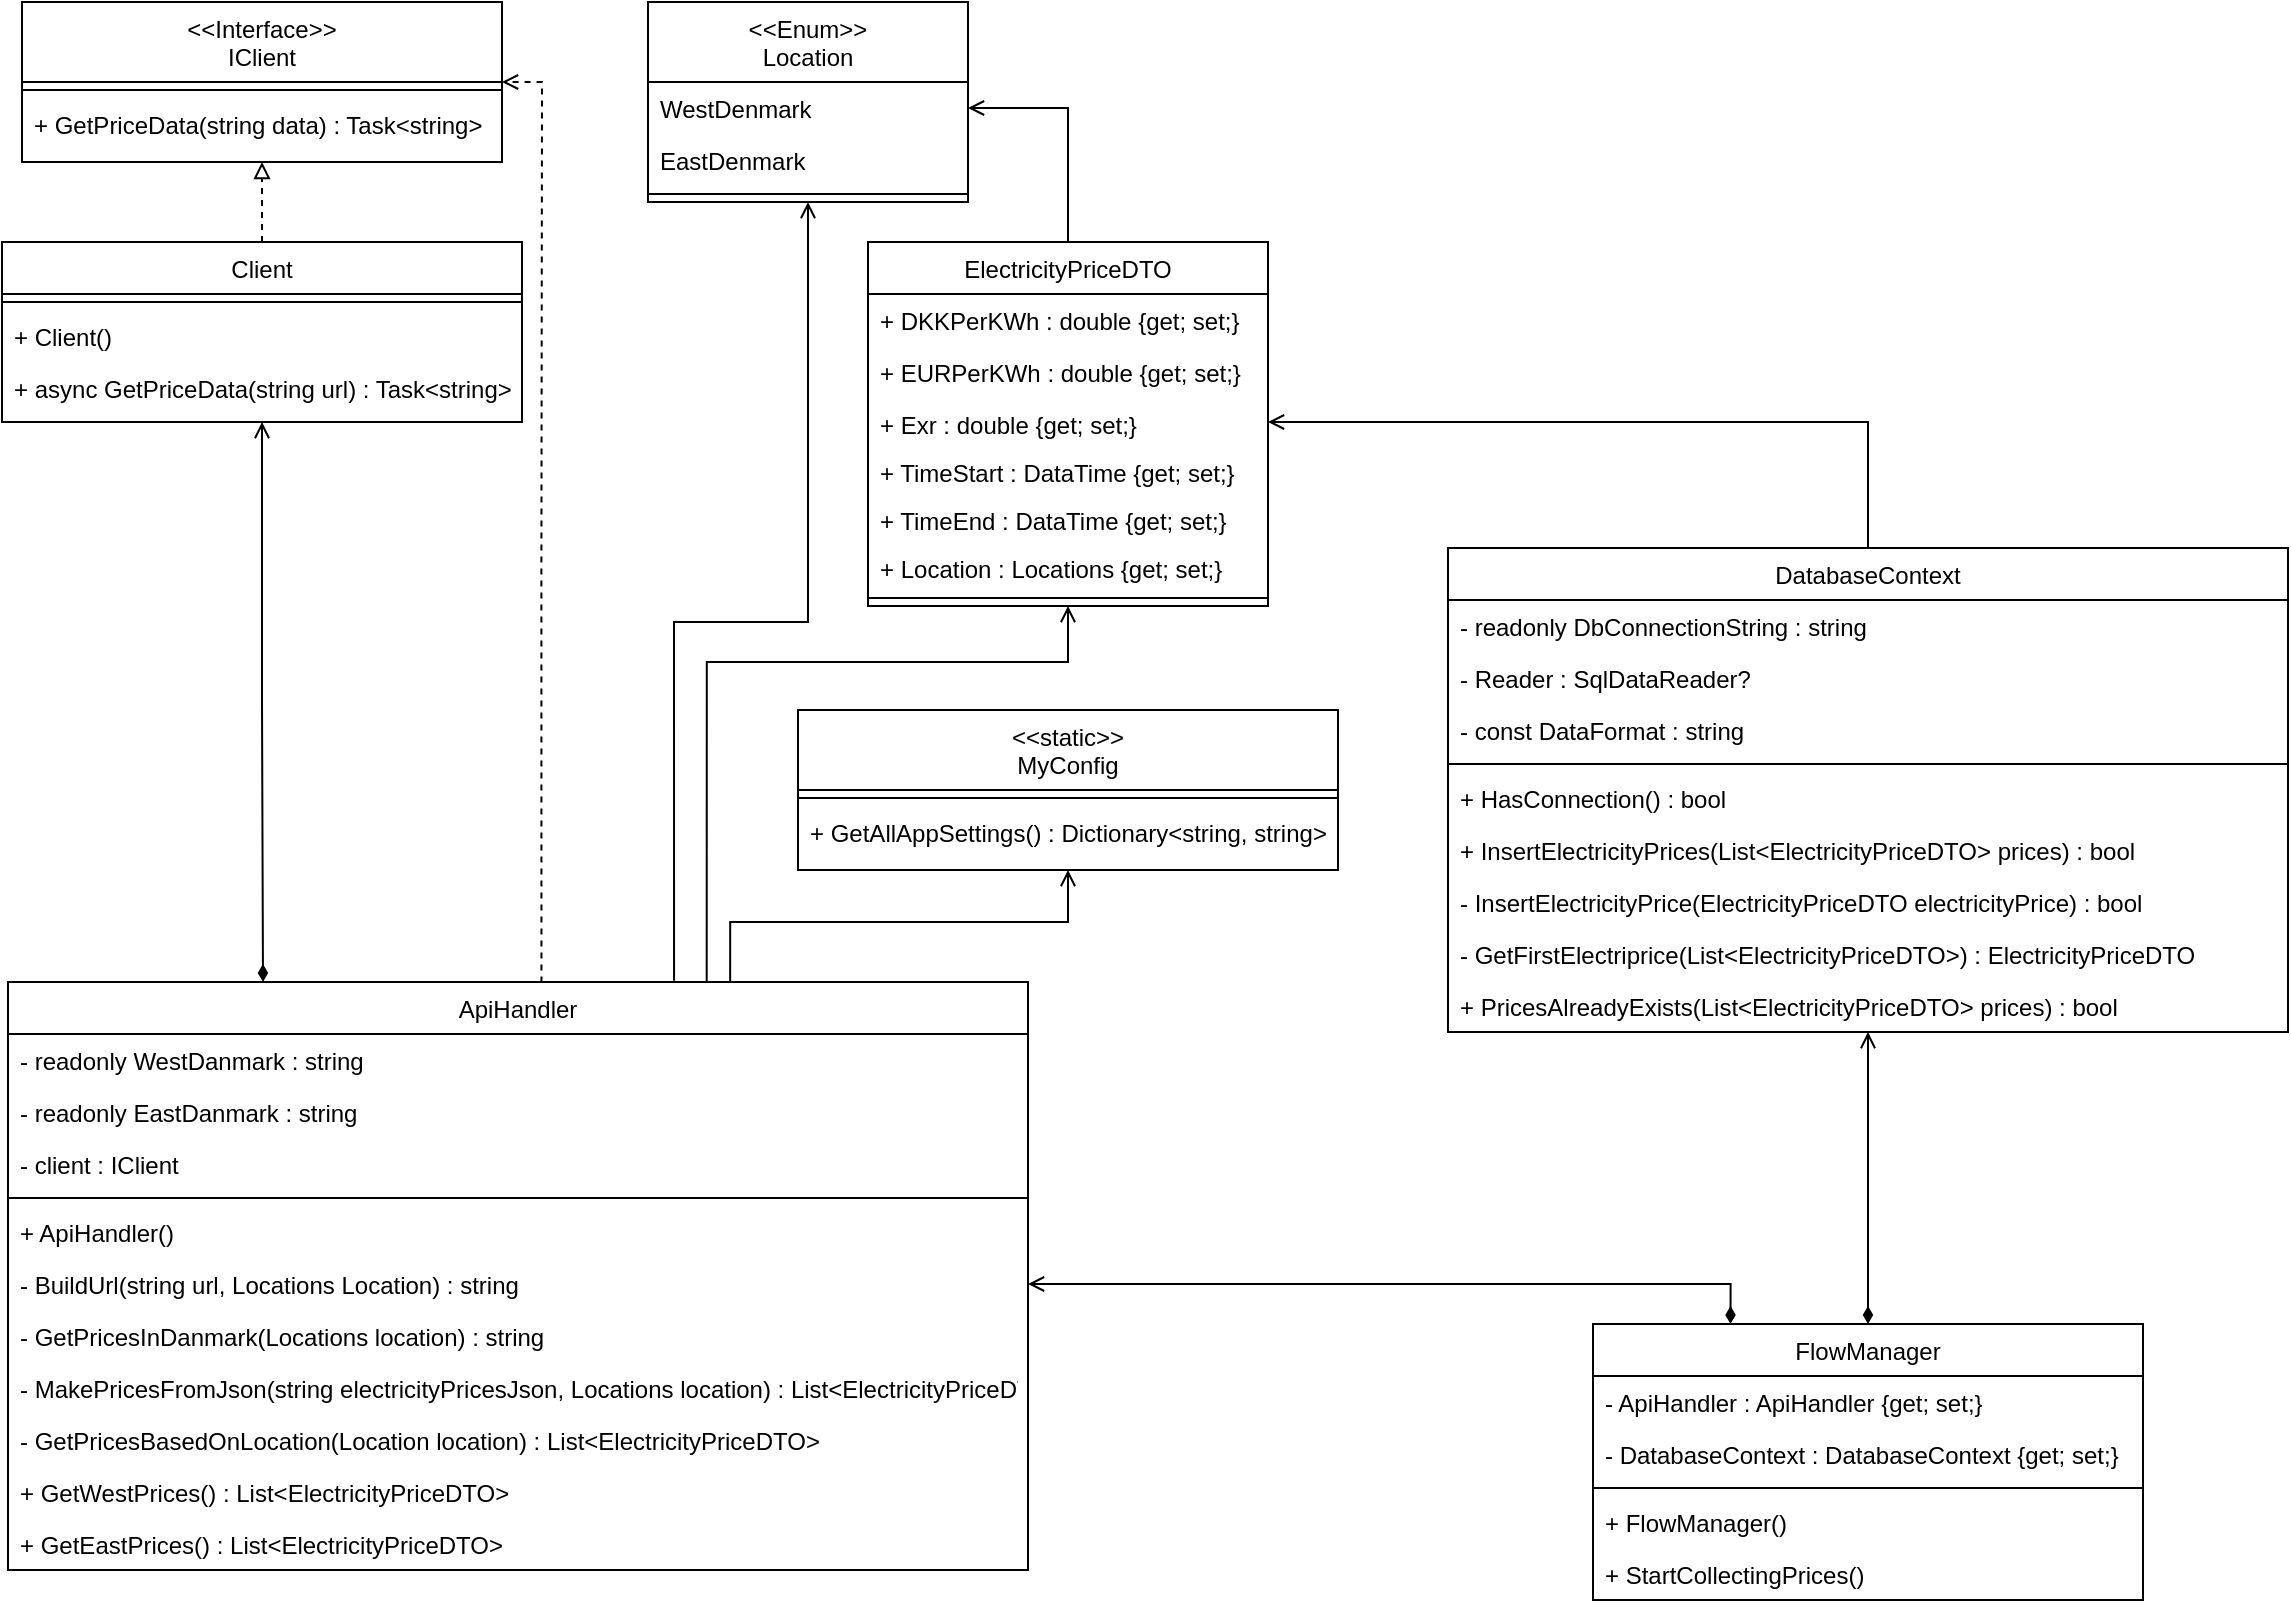 <mxfile version="20.8.10" type="device"><diagram id="C5RBs43oDa-KdzZeNtuy" name="Page-1"><mxGraphModel dx="1418" dy="828" grid="1" gridSize="10" guides="1" tooltips="1" connect="1" arrows="1" fold="1" page="1" pageScale="1" pageWidth="1169" pageHeight="827" math="0" shadow="0"><root><mxCell id="WIyWlLk6GJQsqaUBKTNV-0"/><mxCell id="WIyWlLk6GJQsqaUBKTNV-1" parent="WIyWlLk6GJQsqaUBKTNV-0"/><mxCell id="ansp9NcCsBaeK1q0Mwyg-72" style="edgeStyle=orthogonalEdgeStyle;rounded=0;orthogonalLoop=1;jettySize=auto;html=1;exitX=0.523;exitY=0.001;exitDx=0;exitDy=0;entryX=1;entryY=0.5;entryDx=0;entryDy=0;dashed=1;endArrow=open;endFill=0;endSize=6;exitPerimeter=0;" parent="WIyWlLk6GJQsqaUBKTNV-1" source="zkfFHV4jXpPFQw0GAbJ--0" target="ansp9NcCsBaeK1q0Mwyg-30" edge="1"><mxGeometry relative="1" as="geometry"/></mxCell><mxCell id="ansp9NcCsBaeK1q0Mwyg-76" style="edgeStyle=orthogonalEdgeStyle;rounded=0;orthogonalLoop=1;jettySize=auto;html=1;entryX=0.5;entryY=1;entryDx=0;entryDy=0;startArrow=none;startFill=0;endArrow=open;endFill=0;endSize=6;exitX=0.685;exitY=-0.001;exitDx=0;exitDy=0;exitPerimeter=0;" parent="WIyWlLk6GJQsqaUBKTNV-1" source="zkfFHV4jXpPFQw0GAbJ--0" target="ansp9NcCsBaeK1q0Mwyg-0" edge="1"><mxGeometry relative="1" as="geometry"><Array as="points"><mxPoint x="359" y="350"/><mxPoint x="540" y="350"/></Array></mxGeometry></mxCell><mxCell id="ansp9NcCsBaeK1q0Mwyg-78" style="edgeStyle=orthogonalEdgeStyle;rounded=0;orthogonalLoop=1;jettySize=auto;html=1;entryX=0.5;entryY=1;entryDx=0;entryDy=0;startArrow=none;startFill=0;endArrow=open;endFill=0;endSize=6;exitX=0.653;exitY=-0.002;exitDx=0;exitDy=0;exitPerimeter=0;" parent="WIyWlLk6GJQsqaUBKTNV-1" source="zkfFHV4jXpPFQw0GAbJ--0" target="ansp9NcCsBaeK1q0Mwyg-36" edge="1"><mxGeometry relative="1" as="geometry"><mxPoint x="350" y="1110" as="sourcePoint"/><Array as="points"><mxPoint x="343" y="330"/><mxPoint x="410" y="330"/></Array></mxGeometry></mxCell><mxCell id="zkfFHV4jXpPFQw0GAbJ--0" value="ApiHandler" style="swimlane;fontStyle=0;align=center;verticalAlign=top;childLayout=stackLayout;horizontal=1;startSize=26;horizontalStack=0;resizeParent=1;resizeLast=0;collapsible=1;marginBottom=0;rounded=0;shadow=0;strokeWidth=1;" parent="WIyWlLk6GJQsqaUBKTNV-1" vertex="1"><mxGeometry x="10" y="510" width="510" height="294" as="geometry"><mxRectangle x="230" y="140" width="160" height="26" as="alternateBounds"/></mxGeometry></mxCell><mxCell id="zkfFHV4jXpPFQw0GAbJ--1" value="- readonly WestDanmark : string" style="text;align=left;verticalAlign=top;spacingLeft=4;spacingRight=4;overflow=hidden;rotatable=0;points=[[0,0.5],[1,0.5]];portConstraint=eastwest;" parent="zkfFHV4jXpPFQw0GAbJ--0" vertex="1"><mxGeometry y="26" width="510" height="26" as="geometry"/></mxCell><mxCell id="zkfFHV4jXpPFQw0GAbJ--2" value="- readonly EastDanmark : string" style="text;align=left;verticalAlign=top;spacingLeft=4;spacingRight=4;overflow=hidden;rotatable=0;points=[[0,0.5],[1,0.5]];portConstraint=eastwest;rounded=0;shadow=0;html=0;" parent="zkfFHV4jXpPFQw0GAbJ--0" vertex="1"><mxGeometry y="52" width="510" height="26" as="geometry"/></mxCell><mxCell id="zkfFHV4jXpPFQw0GAbJ--3" value="- client : IClient" style="text;align=left;verticalAlign=top;spacingLeft=4;spacingRight=4;overflow=hidden;rotatable=0;points=[[0,0.5],[1,0.5]];portConstraint=eastwest;rounded=0;shadow=0;html=0;" parent="zkfFHV4jXpPFQw0GAbJ--0" vertex="1"><mxGeometry y="78" width="510" height="26" as="geometry"/></mxCell><mxCell id="zkfFHV4jXpPFQw0GAbJ--4" value="" style="line;html=1;strokeWidth=1;align=left;verticalAlign=middle;spacingTop=-1;spacingLeft=3;spacingRight=3;rotatable=0;labelPosition=right;points=[];portConstraint=eastwest;" parent="zkfFHV4jXpPFQw0GAbJ--0" vertex="1"><mxGeometry y="104" width="510" height="8" as="geometry"/></mxCell><mxCell id="zkfFHV4jXpPFQw0GAbJ--5" value="+ ApiHandler()" style="text;align=left;verticalAlign=top;spacingLeft=4;spacingRight=4;overflow=hidden;rotatable=0;points=[[0,0.5],[1,0.5]];portConstraint=eastwest;" parent="zkfFHV4jXpPFQw0GAbJ--0" vertex="1"><mxGeometry y="112" width="510" height="26" as="geometry"/></mxCell><mxCell id="ansp9NcCsBaeK1q0Mwyg-54" value="- BuildUrl(string url, Locations Location) : string" style="text;align=left;verticalAlign=top;spacingLeft=4;spacingRight=4;overflow=hidden;rotatable=0;points=[[0,0.5],[1,0.5]];portConstraint=eastwest;" parent="zkfFHV4jXpPFQw0GAbJ--0" vertex="1"><mxGeometry y="138" width="510" height="26" as="geometry"/></mxCell><mxCell id="ansp9NcCsBaeK1q0Mwyg-56" value="- GetPricesInDanmark(Locations location) : string" style="text;align=left;verticalAlign=top;spacingLeft=4;spacingRight=4;overflow=hidden;rotatable=0;points=[[0,0.5],[1,0.5]];portConstraint=eastwest;" parent="zkfFHV4jXpPFQw0GAbJ--0" vertex="1"><mxGeometry y="164" width="510" height="26" as="geometry"/></mxCell><mxCell id="ansp9NcCsBaeK1q0Mwyg-57" value="- MakePricesFromJson(string electricityPricesJson, Locations location) : List&lt;ElectricityPriceDTO&gt;" style="text;align=left;verticalAlign=top;spacingLeft=4;spacingRight=4;overflow=hidden;rotatable=0;points=[[0,0.5],[1,0.5]];portConstraint=eastwest;" parent="zkfFHV4jXpPFQw0GAbJ--0" vertex="1"><mxGeometry y="190" width="510" height="26" as="geometry"/></mxCell><mxCell id="ansp9NcCsBaeK1q0Mwyg-58" value="- GetPricesBasedOnLocation(Location location) : List&lt;ElectricityPriceDTO&gt;" style="text;align=left;verticalAlign=top;spacingLeft=4;spacingRight=4;overflow=hidden;rotatable=0;points=[[0,0.5],[1,0.5]];portConstraint=eastwest;" parent="zkfFHV4jXpPFQw0GAbJ--0" vertex="1"><mxGeometry y="216" width="510" height="26" as="geometry"/></mxCell><mxCell id="ansp9NcCsBaeK1q0Mwyg-59" value="+ GetWestPrices() : List&lt;ElectricityPriceDTO&gt;" style="text;align=left;verticalAlign=top;spacingLeft=4;spacingRight=4;overflow=hidden;rotatable=0;points=[[0,0.5],[1,0.5]];portConstraint=eastwest;" parent="zkfFHV4jXpPFQw0GAbJ--0" vertex="1"><mxGeometry y="242" width="510" height="26" as="geometry"/></mxCell><mxCell id="ansp9NcCsBaeK1q0Mwyg-60" value="+ GetEastPrices() : List&lt;ElectricityPriceDTO&gt;" style="text;align=left;verticalAlign=top;spacingLeft=4;spacingRight=4;overflow=hidden;rotatable=0;points=[[0,0.5],[1,0.5]];portConstraint=eastwest;" parent="zkfFHV4jXpPFQw0GAbJ--0" vertex="1"><mxGeometry y="268" width="510" height="26" as="geometry"/></mxCell><mxCell id="ansp9NcCsBaeK1q0Mwyg-79" style="edgeStyle=orthogonalEdgeStyle;rounded=0;orthogonalLoop=1;jettySize=auto;html=1;entryX=1;entryY=0.5;entryDx=0;entryDy=0;startArrow=none;startFill=0;endArrow=open;endFill=0;endSize=6;" parent="WIyWlLk6GJQsqaUBKTNV-1" source="ansp9NcCsBaeK1q0Mwyg-0" target="ansp9NcCsBaeK1q0Mwyg-37" edge="1"><mxGeometry relative="1" as="geometry"/></mxCell><mxCell id="ansp9NcCsBaeK1q0Mwyg-0" value="ElectricityPriceDTO" style="swimlane;fontStyle=0;align=center;verticalAlign=top;childLayout=stackLayout;horizontal=1;startSize=26;horizontalStack=0;resizeParent=1;resizeLast=0;collapsible=1;marginBottom=0;rounded=0;shadow=0;strokeWidth=1;" parent="WIyWlLk6GJQsqaUBKTNV-1" vertex="1"><mxGeometry x="440" y="140" width="200" height="182" as="geometry"><mxRectangle x="230" y="140" width="160" height="26" as="alternateBounds"/></mxGeometry></mxCell><mxCell id="ansp9NcCsBaeK1q0Mwyg-1" value="+ DKKPerKWh : double {get; set;}" style="text;align=left;verticalAlign=top;spacingLeft=4;spacingRight=4;overflow=hidden;rotatable=0;points=[[0,0.5],[1,0.5]];portConstraint=eastwest;" parent="ansp9NcCsBaeK1q0Mwyg-0" vertex="1"><mxGeometry y="26" width="200" height="26" as="geometry"/></mxCell><mxCell id="ansp9NcCsBaeK1q0Mwyg-2" value="+ EURPerKWh : double {get; set;}" style="text;align=left;verticalAlign=top;spacingLeft=4;spacingRight=4;overflow=hidden;rotatable=0;points=[[0,0.5],[1,0.5]];portConstraint=eastwest;rounded=0;shadow=0;html=0;" parent="ansp9NcCsBaeK1q0Mwyg-0" vertex="1"><mxGeometry y="52" width="200" height="26" as="geometry"/></mxCell><mxCell id="ansp9NcCsBaeK1q0Mwyg-3" value="+ Exr : double {get; set;}" style="text;align=left;verticalAlign=top;spacingLeft=4;spacingRight=4;overflow=hidden;rotatable=0;points=[[0,0.5],[1,0.5]];portConstraint=eastwest;rounded=0;shadow=0;html=0;" parent="ansp9NcCsBaeK1q0Mwyg-0" vertex="1"><mxGeometry y="78" width="200" height="24" as="geometry"/></mxCell><mxCell id="ansp9NcCsBaeK1q0Mwyg-65" value="+ TimeStart : DataTime {get; set;}" style="text;align=left;verticalAlign=top;spacingLeft=4;spacingRight=4;overflow=hidden;rotatable=0;points=[[0,0.5],[1,0.5]];portConstraint=eastwest;rounded=0;shadow=0;html=0;" parent="ansp9NcCsBaeK1q0Mwyg-0" vertex="1"><mxGeometry y="102" width="200" height="24" as="geometry"/></mxCell><mxCell id="ansp9NcCsBaeK1q0Mwyg-66" value="+ TimeEnd : DataTime {get; set;}" style="text;align=left;verticalAlign=top;spacingLeft=4;spacingRight=4;overflow=hidden;rotatable=0;points=[[0,0.5],[1,0.5]];portConstraint=eastwest;rounded=0;shadow=0;html=0;" parent="ansp9NcCsBaeK1q0Mwyg-0" vertex="1"><mxGeometry y="126" width="200" height="24" as="geometry"/></mxCell><mxCell id="ansp9NcCsBaeK1q0Mwyg-67" value="+ Location : Locations {get; set;}" style="text;align=left;verticalAlign=top;spacingLeft=4;spacingRight=4;overflow=hidden;rotatable=0;points=[[0,0.5],[1,0.5]];portConstraint=eastwest;rounded=0;shadow=0;html=0;" parent="ansp9NcCsBaeK1q0Mwyg-0" vertex="1"><mxGeometry y="150" width="200" height="24" as="geometry"/></mxCell><mxCell id="ansp9NcCsBaeK1q0Mwyg-4" value="" style="line;html=1;strokeWidth=1;align=left;verticalAlign=middle;spacingTop=-1;spacingLeft=3;spacingRight=3;rotatable=0;labelPosition=right;points=[];portConstraint=eastwest;" parent="ansp9NcCsBaeK1q0Mwyg-0" vertex="1"><mxGeometry y="174" width="200" height="8" as="geometry"/></mxCell><mxCell id="ansp9NcCsBaeK1q0Mwyg-77" style="edgeStyle=orthogonalEdgeStyle;rounded=0;orthogonalLoop=1;jettySize=auto;html=1;entryX=1;entryY=0.5;entryDx=0;entryDy=0;startArrow=none;startFill=0;endArrow=open;endFill=0;endSize=6;" parent="WIyWlLk6GJQsqaUBKTNV-1" source="ansp9NcCsBaeK1q0Mwyg-6" target="ansp9NcCsBaeK1q0Mwyg-3" edge="1"><mxGeometry relative="1" as="geometry"/></mxCell><mxCell id="ansp9NcCsBaeK1q0Mwyg-6" value="DatabaseContext" style="swimlane;fontStyle=0;align=center;verticalAlign=top;childLayout=stackLayout;horizontal=1;startSize=26;horizontalStack=0;resizeParent=1;resizeLast=0;collapsible=1;marginBottom=0;rounded=0;shadow=0;strokeWidth=1;" parent="WIyWlLk6GJQsqaUBKTNV-1" vertex="1"><mxGeometry x="730" y="293" width="420" height="242" as="geometry"><mxRectangle x="230" y="140" width="160" height="26" as="alternateBounds"/></mxGeometry></mxCell><mxCell id="ansp9NcCsBaeK1q0Mwyg-7" value="- readonly DbConnectionString : string" style="text;align=left;verticalAlign=top;spacingLeft=4;spacingRight=4;overflow=hidden;rotatable=0;points=[[0,0.5],[1,0.5]];portConstraint=eastwest;" parent="ansp9NcCsBaeK1q0Mwyg-6" vertex="1"><mxGeometry y="26" width="420" height="26" as="geometry"/></mxCell><mxCell id="ansp9NcCsBaeK1q0Mwyg-8" value="- Reader : SqlDataReader?" style="text;align=left;verticalAlign=top;spacingLeft=4;spacingRight=4;overflow=hidden;rotatable=0;points=[[0,0.5],[1,0.5]];portConstraint=eastwest;rounded=0;shadow=0;html=0;" parent="ansp9NcCsBaeK1q0Mwyg-6" vertex="1"><mxGeometry y="52" width="420" height="26" as="geometry"/></mxCell><mxCell id="ansp9NcCsBaeK1q0Mwyg-9" value="- const DataFormat : string " style="text;align=left;verticalAlign=top;spacingLeft=4;spacingRight=4;overflow=hidden;rotatable=0;points=[[0,0.5],[1,0.5]];portConstraint=eastwest;rounded=0;shadow=0;html=0;" parent="ansp9NcCsBaeK1q0Mwyg-6" vertex="1"><mxGeometry y="78" width="420" height="26" as="geometry"/></mxCell><mxCell id="ansp9NcCsBaeK1q0Mwyg-10" value="" style="line;html=1;strokeWidth=1;align=left;verticalAlign=middle;spacingTop=-1;spacingLeft=3;spacingRight=3;rotatable=0;labelPosition=right;points=[];portConstraint=eastwest;" parent="ansp9NcCsBaeK1q0Mwyg-6" vertex="1"><mxGeometry y="104" width="420" height="8" as="geometry"/></mxCell><mxCell id="ansp9NcCsBaeK1q0Mwyg-11" value="+ HasConnection() : bool" style="text;align=left;verticalAlign=top;spacingLeft=4;spacingRight=4;overflow=hidden;rotatable=0;points=[[0,0.5],[1,0.5]];portConstraint=eastwest;" parent="ansp9NcCsBaeK1q0Mwyg-6" vertex="1"><mxGeometry y="112" width="420" height="26" as="geometry"/></mxCell><mxCell id="ansp9NcCsBaeK1q0Mwyg-62" value="+ InsertElectricityPrices(List&lt;ElectricityPriceDTO&gt; prices) : bool" style="text;align=left;verticalAlign=top;spacingLeft=4;spacingRight=4;overflow=hidden;rotatable=0;points=[[0,0.5],[1,0.5]];portConstraint=eastwest;" parent="ansp9NcCsBaeK1q0Mwyg-6" vertex="1"><mxGeometry y="138" width="420" height="26" as="geometry"/></mxCell><mxCell id="ansp9NcCsBaeK1q0Mwyg-64" value="- InsertElectricityPrice(ElectricityPriceDTO electricityPrice) : bool" style="text;align=left;verticalAlign=top;spacingLeft=4;spacingRight=4;overflow=hidden;rotatable=0;points=[[0,0.5],[1,0.5]];portConstraint=eastwest;" parent="ansp9NcCsBaeK1q0Mwyg-6" vertex="1"><mxGeometry y="164" width="420" height="26" as="geometry"/></mxCell><mxCell id="ansp9NcCsBaeK1q0Mwyg-68" value="- GetFirstElectriprice(List&lt;ElectricityPriceDTO&gt;) : ElectricityPriceDTO" style="text;align=left;verticalAlign=top;spacingLeft=4;spacingRight=4;overflow=hidden;rotatable=0;points=[[0,0.5],[1,0.5]];portConstraint=eastwest;" parent="ansp9NcCsBaeK1q0Mwyg-6" vertex="1"><mxGeometry y="190" width="420" height="26" as="geometry"/></mxCell><mxCell id="ansp9NcCsBaeK1q0Mwyg-63" value="+ PricesAlreadyExists(List&lt;ElectricityPriceDTO&gt; prices) : bool" style="text;align=left;verticalAlign=top;spacingLeft=4;spacingRight=4;overflow=hidden;rotatable=0;points=[[0,0.5],[1,0.5]];portConstraint=eastwest;" parent="ansp9NcCsBaeK1q0Mwyg-6" vertex="1"><mxGeometry y="216" width="420" height="26" as="geometry"/></mxCell><mxCell id="ansp9NcCsBaeK1q0Mwyg-70" style="edgeStyle=orthogonalEdgeStyle;rounded=0;orthogonalLoop=1;jettySize=auto;html=1;entryX=0.5;entryY=1;entryDx=0;entryDy=0;endArrow=block;endFill=0;dashed=1;endSize=6;" parent="WIyWlLk6GJQsqaUBKTNV-1" source="ansp9NcCsBaeK1q0Mwyg-12" target="ansp9NcCsBaeK1q0Mwyg-30" edge="1"><mxGeometry relative="1" as="geometry"><mxPoint x="160" y="960" as="targetPoint"/></mxGeometry></mxCell><mxCell id="ansp9NcCsBaeK1q0Mwyg-71" style="edgeStyle=orthogonalEdgeStyle;rounded=0;orthogonalLoop=1;jettySize=auto;html=1;endArrow=diamondThin;endFill=1;endSize=6;startArrow=open;startFill=0;entryX=0.25;entryY=0;entryDx=0;entryDy=0;" parent="WIyWlLk6GJQsqaUBKTNV-1" source="ansp9NcCsBaeK1q0Mwyg-12" target="zkfFHV4jXpPFQw0GAbJ--0" edge="1"><mxGeometry relative="1" as="geometry"><mxPoint x="160" y="480" as="targetPoint"/></mxGeometry></mxCell><mxCell id="ansp9NcCsBaeK1q0Mwyg-12" value="Client" style="swimlane;fontStyle=0;align=center;verticalAlign=top;childLayout=stackLayout;horizontal=1;startSize=26;horizontalStack=0;resizeParent=1;resizeLast=0;collapsible=1;marginBottom=0;rounded=0;shadow=0;strokeWidth=1;" parent="WIyWlLk6GJQsqaUBKTNV-1" vertex="1"><mxGeometry x="7" y="140" width="260" height="90" as="geometry"><mxRectangle x="230" y="140" width="160" height="26" as="alternateBounds"/></mxGeometry></mxCell><mxCell id="ansp9NcCsBaeK1q0Mwyg-16" value="" style="line;html=1;strokeWidth=1;align=left;verticalAlign=middle;spacingTop=-1;spacingLeft=3;spacingRight=3;rotatable=0;labelPosition=right;points=[];portConstraint=eastwest;" parent="ansp9NcCsBaeK1q0Mwyg-12" vertex="1"><mxGeometry y="26" width="260" height="8" as="geometry"/></mxCell><mxCell id="ansp9NcCsBaeK1q0Mwyg-17" value="+ Client()" style="text;align=left;verticalAlign=top;spacingLeft=4;spacingRight=4;overflow=hidden;rotatable=0;points=[[0,0.5],[1,0.5]];portConstraint=eastwest;" parent="ansp9NcCsBaeK1q0Mwyg-12" vertex="1"><mxGeometry y="34" width="260" height="26" as="geometry"/></mxCell><mxCell id="ansp9NcCsBaeK1q0Mwyg-61" value="+ async GetPriceData(string url) : Task&lt;string&gt;" style="text;align=left;verticalAlign=top;spacingLeft=4;spacingRight=4;overflow=hidden;rotatable=0;points=[[0,0.5],[1,0.5]];portConstraint=eastwest;" parent="ansp9NcCsBaeK1q0Mwyg-12" vertex="1"><mxGeometry y="60" width="260" height="26" as="geometry"/></mxCell><mxCell id="ansp9NcCsBaeK1q0Mwyg-73" style="edgeStyle=orthogonalEdgeStyle;rounded=0;orthogonalLoop=1;jettySize=auto;html=1;entryX=1;entryY=0.5;entryDx=0;entryDy=0;startArrow=diamondThin;startFill=1;endArrow=open;endFill=0;endSize=6;exitX=0.25;exitY=0;exitDx=0;exitDy=0;" parent="WIyWlLk6GJQsqaUBKTNV-1" source="ansp9NcCsBaeK1q0Mwyg-18" target="ansp9NcCsBaeK1q0Mwyg-54" edge="1"><mxGeometry relative="1" as="geometry"/></mxCell><mxCell id="ansp9NcCsBaeK1q0Mwyg-74" style="edgeStyle=orthogonalEdgeStyle;rounded=0;orthogonalLoop=1;jettySize=auto;html=1;exitX=0.5;exitY=0;exitDx=0;exitDy=0;entryX=0.5;entryY=1;entryDx=0;entryDy=0;startArrow=diamondThin;startFill=1;endArrow=open;endFill=0;endSize=6;" parent="WIyWlLk6GJQsqaUBKTNV-1" source="ansp9NcCsBaeK1q0Mwyg-18" target="ansp9NcCsBaeK1q0Mwyg-6" edge="1"><mxGeometry relative="1" as="geometry"><Array as="points"><mxPoint x="940" y="640"/><mxPoint x="940" y="640"/></Array></mxGeometry></mxCell><mxCell id="ansp9NcCsBaeK1q0Mwyg-75" style="edgeStyle=orthogonalEdgeStyle;rounded=0;orthogonalLoop=1;jettySize=auto;html=1;entryX=0.5;entryY=1;entryDx=0;entryDy=0;startArrow=none;startFill=0;endArrow=open;endFill=0;endSize=6;exitX=0.708;exitY=-0.001;exitDx=0;exitDy=0;exitPerimeter=0;" parent="WIyWlLk6GJQsqaUBKTNV-1" source="zkfFHV4jXpPFQw0GAbJ--0" target="ansp9NcCsBaeK1q0Mwyg-42" edge="1"><mxGeometry relative="1" as="geometry"><Array as="points"><mxPoint x="371" y="480"/><mxPoint x="540" y="480"/></Array></mxGeometry></mxCell><mxCell id="ansp9NcCsBaeK1q0Mwyg-18" value="FlowManager" style="swimlane;fontStyle=0;align=center;verticalAlign=top;childLayout=stackLayout;horizontal=1;startSize=26;horizontalStack=0;resizeParent=1;resizeLast=0;collapsible=1;marginBottom=0;rounded=0;shadow=0;strokeWidth=1;" parent="WIyWlLk6GJQsqaUBKTNV-1" vertex="1"><mxGeometry x="802.5" y="681" width="275" height="138" as="geometry"><mxRectangle x="230" y="140" width="160" height="26" as="alternateBounds"/></mxGeometry></mxCell><mxCell id="ansp9NcCsBaeK1q0Mwyg-19" value="- ApiHandler : ApiHandler {get; set;}" style="text;align=left;verticalAlign=top;spacingLeft=4;spacingRight=4;overflow=hidden;rotatable=0;points=[[0,0.5],[1,0.5]];portConstraint=eastwest;" parent="ansp9NcCsBaeK1q0Mwyg-18" vertex="1"><mxGeometry y="26" width="275" height="26" as="geometry"/></mxCell><mxCell id="ansp9NcCsBaeK1q0Mwyg-20" value="- DatabaseContext : DatabaseContext {get; set;}" style="text;align=left;verticalAlign=top;spacingLeft=4;spacingRight=4;overflow=hidden;rotatable=0;points=[[0,0.5],[1,0.5]];portConstraint=eastwest;rounded=0;shadow=0;html=0;" parent="ansp9NcCsBaeK1q0Mwyg-18" vertex="1"><mxGeometry y="52" width="275" height="26" as="geometry"/></mxCell><mxCell id="ansp9NcCsBaeK1q0Mwyg-22" value="" style="line;html=1;strokeWidth=1;align=left;verticalAlign=middle;spacingTop=-1;spacingLeft=3;spacingRight=3;rotatable=0;labelPosition=right;points=[];portConstraint=eastwest;" parent="ansp9NcCsBaeK1q0Mwyg-18" vertex="1"><mxGeometry y="78" width="275" height="8" as="geometry"/></mxCell><mxCell id="ansp9NcCsBaeK1q0Mwyg-23" value="+ FlowManager()" style="text;align=left;verticalAlign=top;spacingLeft=4;spacingRight=4;overflow=hidden;rotatable=0;points=[[0,0.5],[1,0.5]];portConstraint=eastwest;" parent="ansp9NcCsBaeK1q0Mwyg-18" vertex="1"><mxGeometry y="86" width="275" height="26" as="geometry"/></mxCell><mxCell id="ansp9NcCsBaeK1q0Mwyg-69" value="+ StartCollectingPrices()" style="text;align=left;verticalAlign=top;spacingLeft=4;spacingRight=4;overflow=hidden;rotatable=0;points=[[0,0.5],[1,0.5]];portConstraint=eastwest;" parent="ansp9NcCsBaeK1q0Mwyg-18" vertex="1"><mxGeometry y="112" width="275" height="26" as="geometry"/></mxCell><mxCell id="ansp9NcCsBaeK1q0Mwyg-30" value="&lt;&lt;Interface&gt;&gt;&#10;IClient" style="swimlane;fontStyle=0;align=center;verticalAlign=top;childLayout=stackLayout;horizontal=1;startSize=40;horizontalStack=0;resizeParent=1;resizeLast=0;collapsible=1;marginBottom=0;rounded=0;shadow=0;strokeWidth=1;" parent="WIyWlLk6GJQsqaUBKTNV-1" vertex="1"><mxGeometry x="17" y="20" width="240" height="80" as="geometry"><mxRectangle x="230" y="140" width="160" height="26" as="alternateBounds"/></mxGeometry></mxCell><mxCell id="ansp9NcCsBaeK1q0Mwyg-34" value="" style="line;html=1;strokeWidth=1;align=left;verticalAlign=middle;spacingTop=-1;spacingLeft=3;spacingRight=3;rotatable=0;labelPosition=right;points=[];portConstraint=eastwest;" parent="ansp9NcCsBaeK1q0Mwyg-30" vertex="1"><mxGeometry y="40" width="240" height="8" as="geometry"/></mxCell><mxCell id="ansp9NcCsBaeK1q0Mwyg-35" value="+ GetPriceData(string data) : Task&lt;string&gt;" style="text;align=left;verticalAlign=top;spacingLeft=4;spacingRight=4;overflow=hidden;rotatable=0;points=[[0,0.5],[1,0.5]];portConstraint=eastwest;" parent="ansp9NcCsBaeK1q0Mwyg-30" vertex="1"><mxGeometry y="48" width="240" height="26" as="geometry"/></mxCell><mxCell id="ansp9NcCsBaeK1q0Mwyg-36" value="&lt;&lt;Enum&gt;&gt;&#10;Location" style="swimlane;fontStyle=0;align=center;verticalAlign=top;childLayout=stackLayout;horizontal=1;startSize=40;horizontalStack=0;resizeParent=1;resizeLast=0;collapsible=1;marginBottom=0;rounded=0;shadow=0;strokeWidth=1;" parent="WIyWlLk6GJQsqaUBKTNV-1" vertex="1"><mxGeometry x="330" y="20" width="160" height="100" as="geometry"><mxRectangle x="230" y="140" width="160" height="26" as="alternateBounds"/></mxGeometry></mxCell><mxCell id="ansp9NcCsBaeK1q0Mwyg-37" value="WestDenmark" style="text;align=left;verticalAlign=top;spacingLeft=4;spacingRight=4;overflow=hidden;rotatable=0;points=[[0,0.5],[1,0.5]];portConstraint=eastwest;" parent="ansp9NcCsBaeK1q0Mwyg-36" vertex="1"><mxGeometry y="40" width="160" height="26" as="geometry"/></mxCell><mxCell id="ansp9NcCsBaeK1q0Mwyg-38" value="EastDenmark" style="text;align=left;verticalAlign=top;spacingLeft=4;spacingRight=4;overflow=hidden;rotatable=0;points=[[0,0.5],[1,0.5]];portConstraint=eastwest;rounded=0;shadow=0;html=0;" parent="ansp9NcCsBaeK1q0Mwyg-36" vertex="1"><mxGeometry y="66" width="160" height="26" as="geometry"/></mxCell><mxCell id="ansp9NcCsBaeK1q0Mwyg-40" value="" style="line;html=1;strokeWidth=1;align=left;verticalAlign=middle;spacingTop=-1;spacingLeft=3;spacingRight=3;rotatable=0;labelPosition=right;points=[];portConstraint=eastwest;" parent="ansp9NcCsBaeK1q0Mwyg-36" vertex="1"><mxGeometry y="92" width="160" height="8" as="geometry"/></mxCell><mxCell id="ansp9NcCsBaeK1q0Mwyg-42" value="&lt;&lt;static&gt;&gt;&#10;MyConfig" style="swimlane;fontStyle=0;align=center;verticalAlign=top;childLayout=stackLayout;horizontal=1;startSize=40;horizontalStack=0;resizeParent=1;resizeLast=0;collapsible=1;marginBottom=0;rounded=0;shadow=0;strokeWidth=1;" parent="WIyWlLk6GJQsqaUBKTNV-1" vertex="1"><mxGeometry x="405" y="374" width="270" height="80" as="geometry"><mxRectangle x="230" y="140" width="160" height="26" as="alternateBounds"/></mxGeometry></mxCell><mxCell id="ansp9NcCsBaeK1q0Mwyg-46" value="" style="line;html=1;strokeWidth=1;align=left;verticalAlign=middle;spacingTop=-1;spacingLeft=3;spacingRight=3;rotatable=0;labelPosition=right;points=[];portConstraint=eastwest;" parent="ansp9NcCsBaeK1q0Mwyg-42" vertex="1"><mxGeometry y="40" width="270" height="8" as="geometry"/></mxCell><mxCell id="ansp9NcCsBaeK1q0Mwyg-47" value="+ GetAllAppSettings() : Dictionary&lt;string, string&gt;" style="text;align=left;verticalAlign=top;spacingLeft=4;spacingRight=4;overflow=hidden;rotatable=0;points=[[0,0.5],[1,0.5]];portConstraint=eastwest;" parent="ansp9NcCsBaeK1q0Mwyg-42" vertex="1"><mxGeometry y="48" width="270" height="26" as="geometry"/></mxCell></root></mxGraphModel></diagram></mxfile>